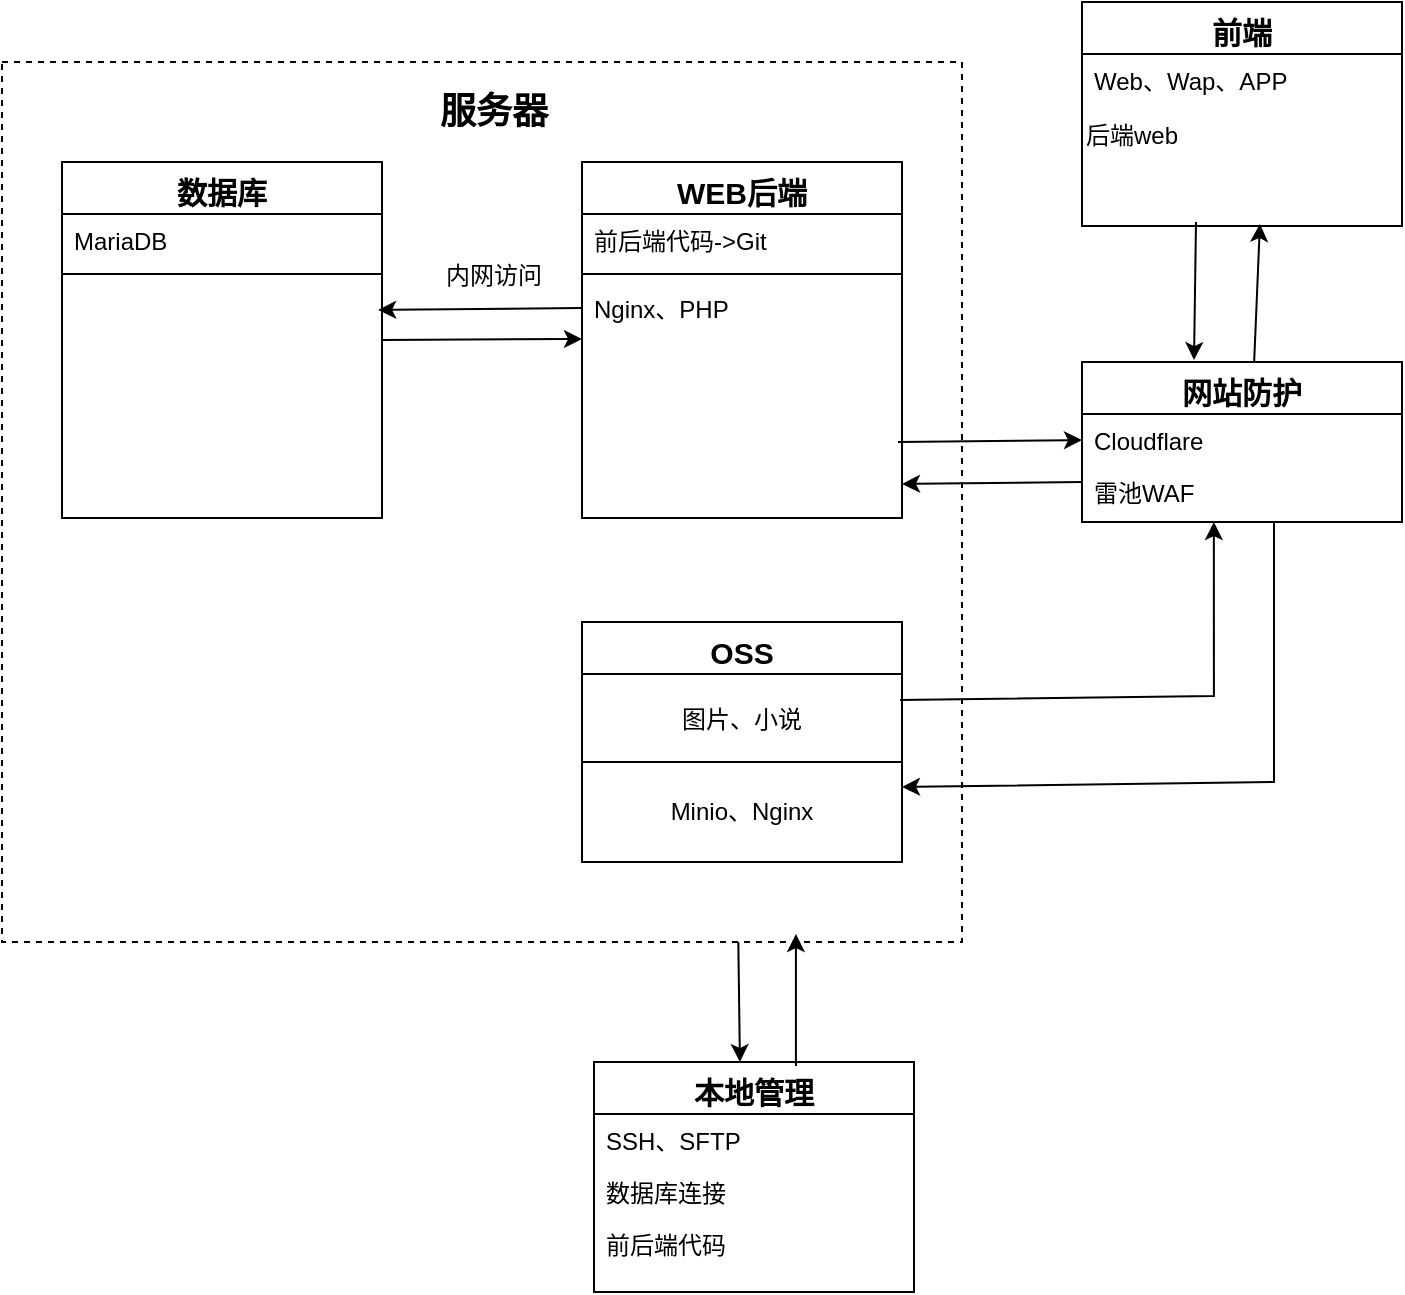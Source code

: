 <mxfile version="26.0.16">
  <diagram id="C5RBs43oDa-KdzZeNtuy" name="Page-1">
    <mxGraphModel dx="1434" dy="746" grid="1" gridSize="10" guides="1" tooltips="1" connect="1" arrows="1" fold="1" page="1" pageScale="1" pageWidth="827" pageHeight="1169" math="0" shadow="0">
      <root>
        <mxCell id="WIyWlLk6GJQsqaUBKTNV-0" />
        <mxCell id="WIyWlLk6GJQsqaUBKTNV-1" parent="WIyWlLk6GJQsqaUBKTNV-0" />
        <mxCell id="CEnrOsLadjxDU1hAgpkI-2" value="" style="rounded=0;whiteSpace=wrap;html=1;fillColor=none;dashed=1;" parent="WIyWlLk6GJQsqaUBKTNV-1" vertex="1">
          <mxGeometry x="64" y="120" width="480" height="440" as="geometry" />
        </mxCell>
        <mxCell id="zkfFHV4jXpPFQw0GAbJ--0" value="WEB后端" style="swimlane;fontStyle=1;align=center;verticalAlign=top;childLayout=stackLayout;horizontal=1;startSize=26;horizontalStack=0;resizeParent=1;resizeLast=0;collapsible=1;marginBottom=0;rounded=0;shadow=0;strokeWidth=1;fontSize=15;" parent="WIyWlLk6GJQsqaUBKTNV-1" vertex="1">
          <mxGeometry x="354" y="170" width="160" height="178" as="geometry">
            <mxRectangle x="230" y="140" width="160" height="26" as="alternateBounds" />
          </mxGeometry>
        </mxCell>
        <mxCell id="zkfFHV4jXpPFQw0GAbJ--1" value="前后端代码-&gt;Git" style="text;align=left;verticalAlign=top;spacingLeft=4;spacingRight=4;overflow=hidden;rotatable=0;points=[[0,0.5],[1,0.5]];portConstraint=eastwest;" parent="zkfFHV4jXpPFQw0GAbJ--0" vertex="1">
          <mxGeometry y="26" width="160" height="26" as="geometry" />
        </mxCell>
        <mxCell id="zkfFHV4jXpPFQw0GAbJ--4" value="" style="line;html=1;strokeWidth=1;align=left;verticalAlign=middle;spacingTop=-1;spacingLeft=3;spacingRight=3;rotatable=0;labelPosition=right;points=[];portConstraint=eastwest;" parent="zkfFHV4jXpPFQw0GAbJ--0" vertex="1">
          <mxGeometry y="52" width="160" height="8" as="geometry" />
        </mxCell>
        <mxCell id="zkfFHV4jXpPFQw0GAbJ--5" value="Nginx、PHP" style="text;align=left;verticalAlign=top;spacingLeft=4;spacingRight=4;overflow=hidden;rotatable=0;points=[[0,0.5],[1,0.5]];portConstraint=eastwest;" parent="zkfFHV4jXpPFQw0GAbJ--0" vertex="1">
          <mxGeometry y="60" width="160" height="26" as="geometry" />
        </mxCell>
        <mxCell id="zkfFHV4jXpPFQw0GAbJ--17" value="前端" style="swimlane;fontStyle=1;align=center;verticalAlign=top;childLayout=stackLayout;horizontal=1;startSize=26;horizontalStack=0;resizeParent=1;resizeLast=0;collapsible=1;marginBottom=0;rounded=0;shadow=0;strokeWidth=1;fontSize=15;" parent="WIyWlLk6GJQsqaUBKTNV-1" vertex="1">
          <mxGeometry x="604" y="90" width="160" height="112" as="geometry">
            <mxRectangle x="550" y="140" width="160" height="26" as="alternateBounds" />
          </mxGeometry>
        </mxCell>
        <mxCell id="zkfFHV4jXpPFQw0GAbJ--24" value="Web、Wap、APP" style="text;align=left;verticalAlign=top;spacingLeft=4;spacingRight=4;overflow=hidden;rotatable=0;points=[[0,0.5],[1,0.5]];portConstraint=eastwest;labelBorderColor=none;strokeColor=none;" parent="zkfFHV4jXpPFQw0GAbJ--17" vertex="1">
          <mxGeometry y="26" width="160" height="26" as="geometry" />
        </mxCell>
        <mxCell id="CEnrOsLadjxDU1hAgpkI-57" value="后端web" style="text;strokeColor=none;align=left;fillColor=none;html=1;verticalAlign=middle;whiteSpace=wrap;rounded=0;" parent="zkfFHV4jXpPFQw0GAbJ--17" vertex="1">
          <mxGeometry y="52" width="160" height="30" as="geometry" />
        </mxCell>
        <mxCell id="CEnrOsLadjxDU1hAgpkI-7" value="OSS" style="swimlane;fontStyle=1;align=center;verticalAlign=top;childLayout=stackLayout;horizontal=1;startSize=26;horizontalStack=0;resizeParent=1;resizeLast=0;collapsible=1;marginBottom=0;rounded=0;shadow=0;strokeWidth=1;fontSize=15;swimlaneLine=1;" parent="WIyWlLk6GJQsqaUBKTNV-1" vertex="1">
          <mxGeometry x="354" y="400" width="160" height="120" as="geometry">
            <mxRectangle x="230" y="140" width="160" height="26" as="alternateBounds" />
          </mxGeometry>
        </mxCell>
        <mxCell id="CEnrOsLadjxDU1hAgpkI-8" value="图片、小说" style="text;align=center;verticalAlign=middle;spacingLeft=4;spacingRight=4;overflow=hidden;rotatable=0;points=[[0,0.5],[1,0.5]];portConstraint=eastwest;fillColor=none;strokeColor=default;spacingTop=0;" parent="CEnrOsLadjxDU1hAgpkI-7" vertex="1">
          <mxGeometry y="26" width="160" height="44" as="geometry" />
        </mxCell>
        <mxCell id="CEnrOsLadjxDU1hAgpkI-19" value="" style="endArrow=none;html=1;rounded=0;entryX=1;entryY=1;entryDx=0;entryDy=0;exitX=0;exitY=1;exitDx=0;exitDy=0;" parent="CEnrOsLadjxDU1hAgpkI-7" source="CEnrOsLadjxDU1hAgpkI-14" target="CEnrOsLadjxDU1hAgpkI-14" edge="1">
          <mxGeometry width="50" height="50" relative="1" as="geometry">
            <mxPoint x="70" y="-20" as="sourcePoint" />
            <mxPoint x="120" y="-70" as="targetPoint" />
          </mxGeometry>
        </mxCell>
        <mxCell id="CEnrOsLadjxDU1hAgpkI-14" value="Minio、Nginx" style="text;strokeColor=none;align=center;fillColor=none;html=1;verticalAlign=middle;whiteSpace=wrap;rounded=0;" parent="CEnrOsLadjxDU1hAgpkI-7" vertex="1">
          <mxGeometry y="70" width="160" height="50" as="geometry" />
        </mxCell>
        <mxCell id="CEnrOsLadjxDU1hAgpkI-21" value="服务器" style="text;strokeColor=none;align=center;fillColor=none;html=1;verticalAlign=middle;whiteSpace=wrap;rounded=0;fontSize=18;fontStyle=1" parent="WIyWlLk6GJQsqaUBKTNV-1" vertex="1">
          <mxGeometry x="280" y="130" width="60" height="30" as="geometry" />
        </mxCell>
        <mxCell id="CEnrOsLadjxDU1hAgpkI-22" value="数据库" style="swimlane;fontStyle=1;align=center;verticalAlign=top;childLayout=stackLayout;horizontal=1;startSize=26;horizontalStack=0;resizeParent=1;resizeLast=0;collapsible=1;marginBottom=0;rounded=0;shadow=0;strokeWidth=1;fontSize=15;" parent="WIyWlLk6GJQsqaUBKTNV-1" vertex="1">
          <mxGeometry x="94" y="170" width="160" height="178" as="geometry">
            <mxRectangle x="230" y="140" width="160" height="26" as="alternateBounds" />
          </mxGeometry>
        </mxCell>
        <mxCell id="CEnrOsLadjxDU1hAgpkI-23" value="MariaDB" style="text;align=left;verticalAlign=top;spacingLeft=4;spacingRight=4;overflow=hidden;rotatable=0;points=[[0,0.5],[1,0.5]];portConstraint=eastwest;" parent="CEnrOsLadjxDU1hAgpkI-22" vertex="1">
          <mxGeometry y="26" width="160" height="26" as="geometry" />
        </mxCell>
        <mxCell id="CEnrOsLadjxDU1hAgpkI-26" value="" style="line;html=1;strokeWidth=1;align=left;verticalAlign=middle;spacingTop=-1;spacingLeft=3;spacingRight=3;rotatable=0;labelPosition=right;points=[];portConstraint=eastwest;" parent="CEnrOsLadjxDU1hAgpkI-22" vertex="1">
          <mxGeometry y="52" width="160" height="8" as="geometry" />
        </mxCell>
        <mxCell id="CEnrOsLadjxDU1hAgpkI-28" value="" style="endArrow=classic;html=1;rounded=0;entryX=0;entryY=0.5;entryDx=0;entryDy=0;exitX=1;exitY=0.5;exitDx=0;exitDy=0;" parent="WIyWlLk6GJQsqaUBKTNV-1" source="CEnrOsLadjxDU1hAgpkI-22" edge="1">
          <mxGeometry width="50" height="50" relative="1" as="geometry">
            <mxPoint x="254" y="235" as="sourcePoint" />
            <mxPoint x="354" y="258.5" as="targetPoint" />
          </mxGeometry>
        </mxCell>
        <mxCell id="CEnrOsLadjxDU1hAgpkI-29" value="" style="endArrow=classic;html=1;rounded=0;entryX=0.988;entryY=0.846;entryDx=0;entryDy=0;exitX=0;exitY=0.5;exitDx=0;exitDy=0;entryPerimeter=0;" parent="WIyWlLk6GJQsqaUBKTNV-1" source="zkfFHV4jXpPFQw0GAbJ--5" edge="1">
          <mxGeometry width="50" height="50" relative="1" as="geometry">
            <mxPoint x="249" y="360" as="sourcePoint" />
            <mxPoint x="252.08" y="243.996" as="targetPoint" />
          </mxGeometry>
        </mxCell>
        <mxCell id="CEnrOsLadjxDU1hAgpkI-30" value="" style="endArrow=classic;html=1;rounded=0;entryX=0.994;entryY=0.962;entryDx=0;entryDy=0;entryPerimeter=0;exitX=-0.006;exitY=0.231;exitDx=0;exitDy=0;exitPerimeter=0;" parent="WIyWlLk6GJQsqaUBKTNV-1" edge="1">
          <mxGeometry width="50" height="50" relative="1" as="geometry">
            <mxPoint x="604" y="329.996" as="sourcePoint" />
            <mxPoint x="514" y="331.002" as="targetPoint" />
          </mxGeometry>
        </mxCell>
        <mxCell id="CEnrOsLadjxDU1hAgpkI-44" value="网站防护" style="swimlane;fontStyle=1;align=center;verticalAlign=top;childLayout=stackLayout;horizontal=1;startSize=26;horizontalStack=0;resizeParent=1;resizeLast=0;collapsible=1;marginBottom=0;rounded=0;shadow=0;strokeWidth=1;fontSize=15;" parent="WIyWlLk6GJQsqaUBKTNV-1" vertex="1">
          <mxGeometry x="604" y="270" width="160" height="80" as="geometry">
            <mxRectangle x="230" y="140" width="160" height="26" as="alternateBounds" />
          </mxGeometry>
        </mxCell>
        <mxCell id="CEnrOsLadjxDU1hAgpkI-45" value="Cloudflare" style="text;align=left;verticalAlign=top;spacingLeft=4;spacingRight=4;overflow=hidden;rotatable=0;points=[[0,0.5],[1,0.5]];portConstraint=eastwest;" parent="CEnrOsLadjxDU1hAgpkI-44" vertex="1">
          <mxGeometry y="26" width="160" height="26" as="geometry" />
        </mxCell>
        <mxCell id="CEnrOsLadjxDU1hAgpkI-46" value="雷池WAF" style="text;align=left;verticalAlign=top;spacingLeft=4;spacingRight=4;overflow=hidden;rotatable=0;points=[[0,0.5],[1,0.5]];portConstraint=eastwest;rounded=0;shadow=0;html=0;" parent="CEnrOsLadjxDU1hAgpkI-44" vertex="1">
          <mxGeometry y="52" width="160" height="26" as="geometry" />
        </mxCell>
        <mxCell id="CEnrOsLadjxDU1hAgpkI-50" value="本地管理" style="swimlane;fontStyle=1;align=center;verticalAlign=top;childLayout=stackLayout;horizontal=1;startSize=26;horizontalStack=0;resizeParent=1;resizeLast=0;collapsible=1;marginBottom=0;rounded=0;shadow=0;strokeWidth=1;fontSize=15;" parent="WIyWlLk6GJQsqaUBKTNV-1" vertex="1">
          <mxGeometry x="360" y="620" width="160" height="115" as="geometry">
            <mxRectangle x="430" y="650" width="160" height="26" as="alternateBounds" />
          </mxGeometry>
        </mxCell>
        <mxCell id="CEnrOsLadjxDU1hAgpkI-51" value="SSH、SFTP" style="text;align=left;verticalAlign=top;spacingLeft=4;spacingRight=4;overflow=hidden;rotatable=0;points=[[0,0.5],[1,0.5]];portConstraint=eastwest;" parent="CEnrOsLadjxDU1hAgpkI-50" vertex="1">
          <mxGeometry y="26" width="160" height="26" as="geometry" />
        </mxCell>
        <mxCell id="CEnrOsLadjxDU1hAgpkI-52" value="数据库连接" style="text;align=left;verticalAlign=top;spacingLeft=4;spacingRight=4;overflow=hidden;rotatable=0;points=[[0,0.5],[1,0.5]];portConstraint=eastwest;rounded=0;shadow=0;html=0;" parent="CEnrOsLadjxDU1hAgpkI-50" vertex="1">
          <mxGeometry y="52" width="160" height="26" as="geometry" />
        </mxCell>
        <mxCell id="CEnrOsLadjxDU1hAgpkI-53" value="前后端代码" style="text;align=left;verticalAlign=top;spacingLeft=4;spacingRight=4;overflow=hidden;rotatable=0;points=[[0,0.5],[1,0.5]];portConstraint=eastwest;rounded=0;shadow=0;html=0;" parent="CEnrOsLadjxDU1hAgpkI-50" vertex="1">
          <mxGeometry y="78" width="160" height="26" as="geometry" />
        </mxCell>
        <mxCell id="CEnrOsLadjxDU1hAgpkI-58" value="" style="endArrow=classic;html=1;rounded=0;entryX=0;entryY=0.5;entryDx=0;entryDy=0;" parent="WIyWlLk6GJQsqaUBKTNV-1" target="CEnrOsLadjxDU1hAgpkI-45" edge="1">
          <mxGeometry width="50" height="50" relative="1" as="geometry">
            <mxPoint x="512" y="310" as="sourcePoint" />
            <mxPoint x="610" y="302" as="targetPoint" />
          </mxGeometry>
        </mxCell>
        <mxCell id="CEnrOsLadjxDU1hAgpkI-59" value="" style="endArrow=classic;html=1;rounded=0;entryX=0.35;entryY=-0.012;entryDx=0;entryDy=0;entryPerimeter=0;" parent="WIyWlLk6GJQsqaUBKTNV-1" target="CEnrOsLadjxDU1hAgpkI-44" edge="1">
          <mxGeometry width="50" height="50" relative="1" as="geometry">
            <mxPoint x="661" y="200" as="sourcePoint" />
            <mxPoint x="614" y="319" as="targetPoint" />
          </mxGeometry>
        </mxCell>
        <mxCell id="CEnrOsLadjxDU1hAgpkI-60" value="" style="endArrow=classic;html=1;rounded=0;exitX=0.663;exitY=0.038;exitDx=0;exitDy=0;exitPerimeter=0;entryX=0.556;entryY=0.967;entryDx=0;entryDy=0;entryPerimeter=0;" parent="WIyWlLk6GJQsqaUBKTNV-1" edge="1">
          <mxGeometry width="50" height="50" relative="1" as="geometry">
            <mxPoint x="690.08" y="270.0" as="sourcePoint" />
            <mxPoint x="692.96" y="201.01" as="targetPoint" />
          </mxGeometry>
        </mxCell>
        <mxCell id="G7mY5Zc1YBL63ZNmaiE1-0" value="" style="endArrow=classic;html=1;rounded=0;entryX=0.556;entryY=1.192;entryDx=0;entryDy=0;entryPerimeter=0;exitX=0.994;exitY=0.295;exitDx=0;exitDy=0;exitPerimeter=0;" edge="1" parent="WIyWlLk6GJQsqaUBKTNV-1" source="CEnrOsLadjxDU1hAgpkI-8">
          <mxGeometry width="50" height="50" relative="1" as="geometry">
            <mxPoint x="520" y="439" as="sourcePoint" />
            <mxPoint x="669.92" y="350.002" as="targetPoint" />
            <Array as="points">
              <mxPoint x="669.96" y="437.01" />
            </Array>
          </mxGeometry>
        </mxCell>
        <mxCell id="G7mY5Zc1YBL63ZNmaiE1-2" value="" style="endArrow=classic;html=1;rounded=0;entryX=1;entryY=0.25;entryDx=0;entryDy=0;" edge="1" parent="WIyWlLk6GJQsqaUBKTNV-1" target="CEnrOsLadjxDU1hAgpkI-14">
          <mxGeometry width="50" height="50" relative="1" as="geometry">
            <mxPoint x="700" y="350" as="sourcePoint" />
            <mxPoint x="650" y="480" as="targetPoint" />
            <Array as="points">
              <mxPoint x="700" y="480" />
            </Array>
          </mxGeometry>
        </mxCell>
        <mxCell id="G7mY5Zc1YBL63ZNmaiE1-5" value="内网访问" style="text;strokeColor=none;align=center;fillColor=none;html=1;verticalAlign=middle;whiteSpace=wrap;rounded=0;" vertex="1" parent="WIyWlLk6GJQsqaUBKTNV-1">
          <mxGeometry x="280" y="212" width="60" height="30" as="geometry" />
        </mxCell>
        <mxCell id="G7mY5Zc1YBL63ZNmaiE1-6" value="" style="endArrow=classic;html=1;rounded=0;exitX=0.631;exitY=0.017;exitDx=0;exitDy=0;exitPerimeter=0;entryX=0.827;entryY=0.991;entryDx=0;entryDy=0;entryPerimeter=0;" edge="1" parent="WIyWlLk6GJQsqaUBKTNV-1" source="CEnrOsLadjxDU1hAgpkI-50" target="CEnrOsLadjxDU1hAgpkI-2">
          <mxGeometry width="50" height="50" relative="1" as="geometry">
            <mxPoint x="390" y="510" as="sourcePoint" />
            <mxPoint x="440" y="460" as="targetPoint" />
          </mxGeometry>
        </mxCell>
        <mxCell id="G7mY5Zc1YBL63ZNmaiE1-7" value="" style="endArrow=classic;html=1;rounded=0;exitX=0.767;exitY=1;exitDx=0;exitDy=0;exitPerimeter=0;entryX=0.456;entryY=0;entryDx=0;entryDy=0;entryPerimeter=0;" edge="1" parent="WIyWlLk6GJQsqaUBKTNV-1" source="CEnrOsLadjxDU1hAgpkI-2" target="CEnrOsLadjxDU1hAgpkI-50">
          <mxGeometry width="50" height="50" relative="1" as="geometry">
            <mxPoint x="471" y="632" as="sourcePoint" />
            <mxPoint x="471" y="566" as="targetPoint" />
          </mxGeometry>
        </mxCell>
      </root>
    </mxGraphModel>
  </diagram>
</mxfile>
